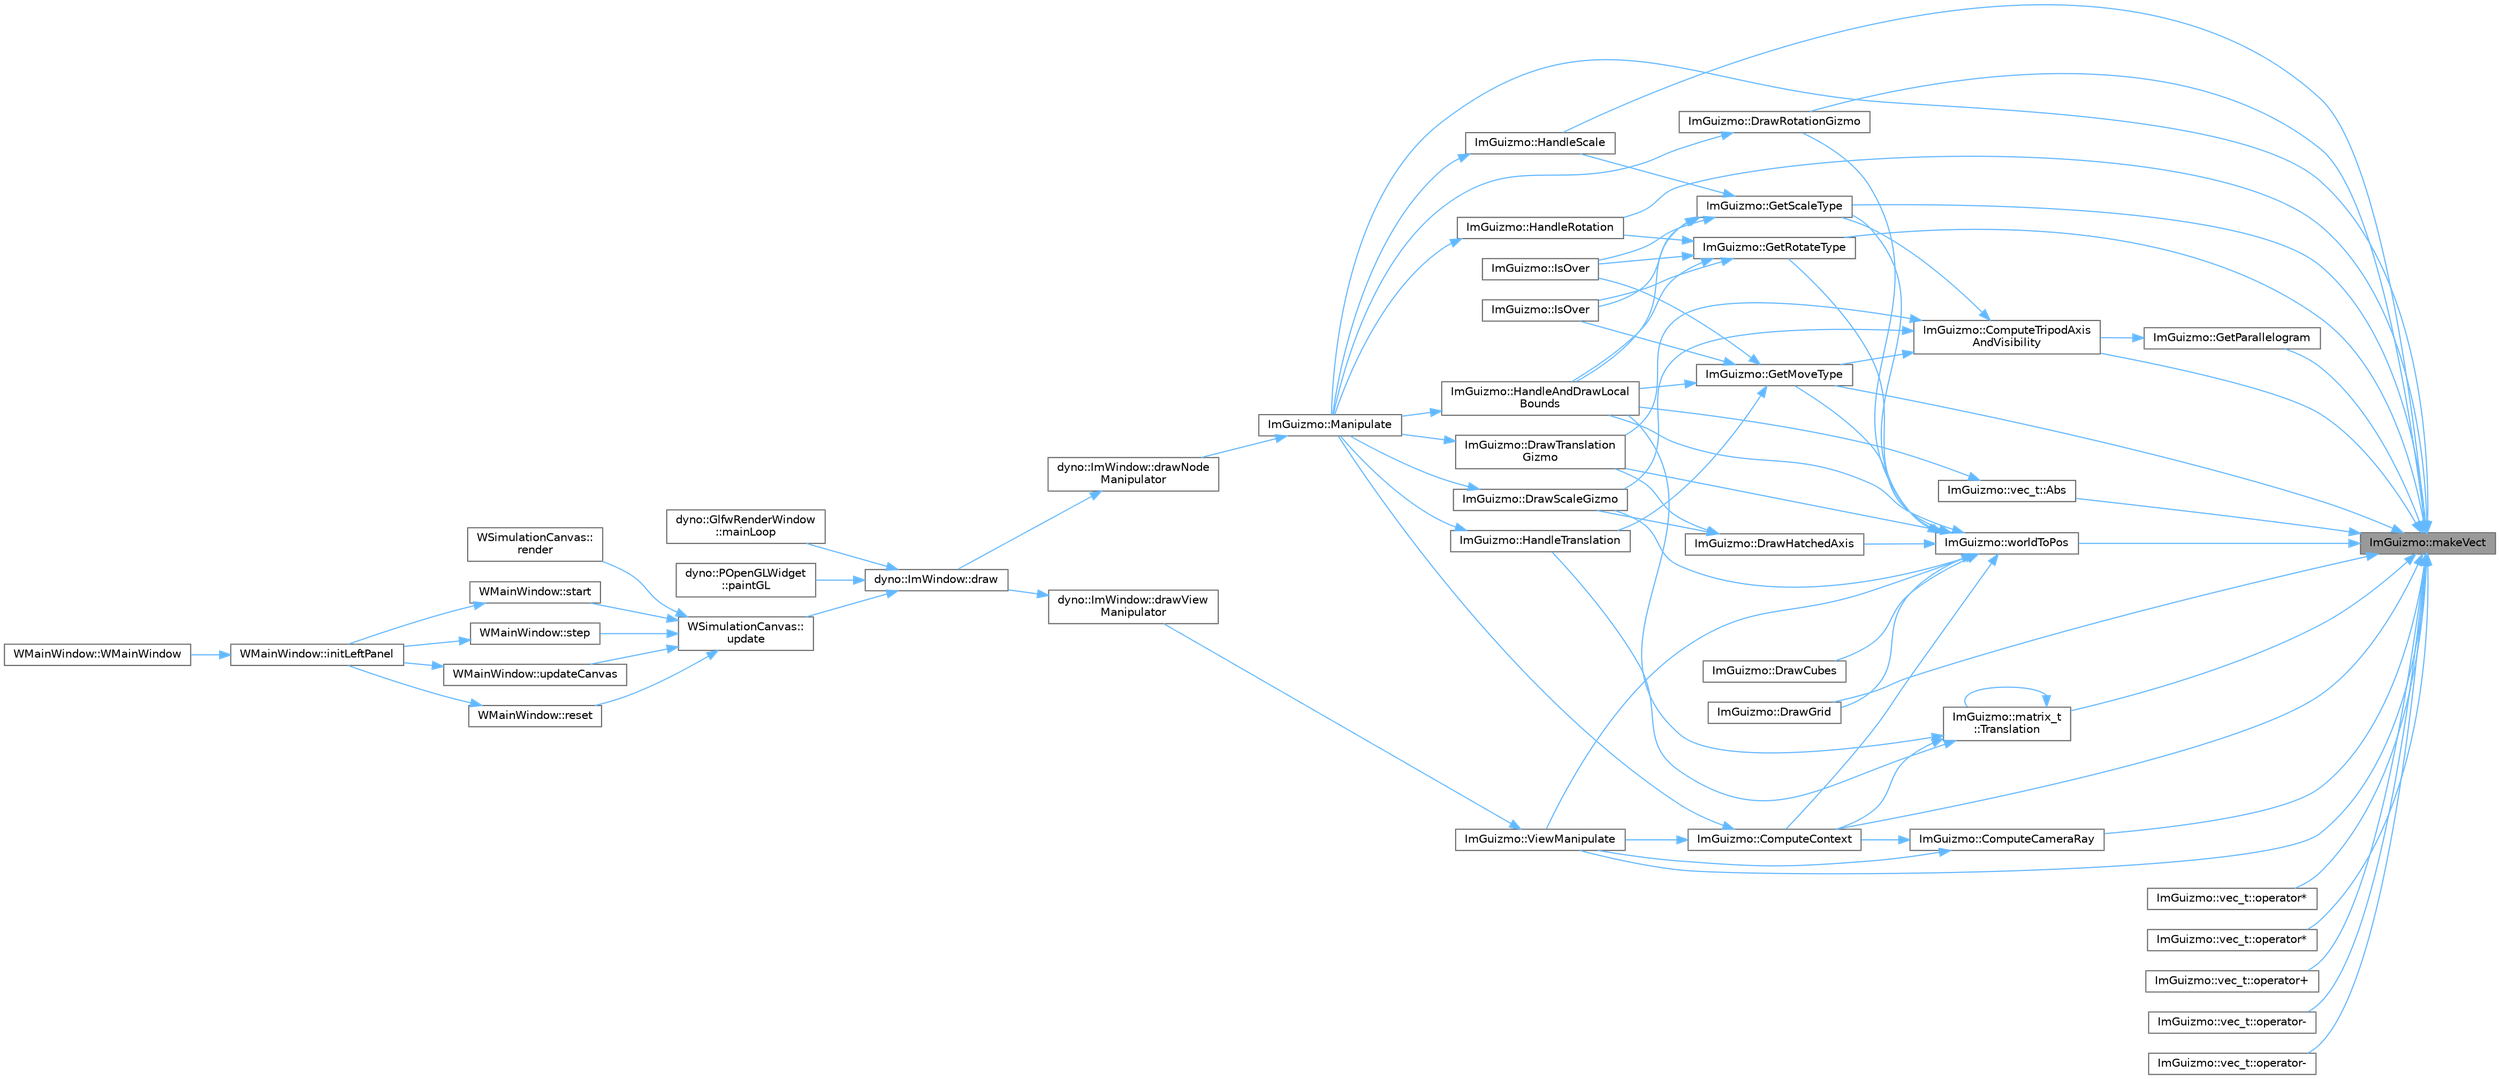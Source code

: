 digraph "ImGuizmo::makeVect"
{
 // LATEX_PDF_SIZE
  bgcolor="transparent";
  edge [fontname=Helvetica,fontsize=10,labelfontname=Helvetica,labelfontsize=10];
  node [fontname=Helvetica,fontsize=10,shape=box,height=0.2,width=0.4];
  rankdir="RL";
  Node1 [id="Node000001",label="ImGuizmo::makeVect",height=0.2,width=0.4,color="gray40", fillcolor="grey60", style="filled", fontcolor="black",tooltip=" "];
  Node1 -> Node2 [id="edge1_Node000001_Node000002",dir="back",color="steelblue1",style="solid",tooltip=" "];
  Node2 [id="Node000002",label="ImGuizmo::vec_t::Abs",height=0.2,width=0.4,color="grey40", fillcolor="white", style="filled",URL="$struct_im_guizmo_1_1vec__t.html#aaf0b9d29ade0ad00d0484d574dcefd64",tooltip=" "];
  Node2 -> Node3 [id="edge2_Node000002_Node000003",dir="back",color="steelblue1",style="solid",tooltip=" "];
  Node3 [id="Node000003",label="ImGuizmo::HandleAndDrawLocal\lBounds",height=0.2,width=0.4,color="grey40", fillcolor="white", style="filled",URL="$namespace_im_guizmo.html#a1f7e4771bc7f0ae1da2706ebc606da08",tooltip=" "];
  Node3 -> Node4 [id="edge3_Node000003_Node000004",dir="back",color="steelblue1",style="solid",tooltip=" "];
  Node4 [id="Node000004",label="ImGuizmo::Manipulate",height=0.2,width=0.4,color="grey40", fillcolor="white", style="filled",URL="$namespace_im_guizmo.html#a35055a3a0899598ad1ef1785d0539175",tooltip=" "];
  Node4 -> Node5 [id="edge4_Node000004_Node000005",dir="back",color="steelblue1",style="solid",tooltip=" "];
  Node5 [id="Node000005",label="dyno::ImWindow::drawNode\lManipulator",height=0.2,width=0.4,color="grey40", fillcolor="white", style="filled",URL="$classdyno_1_1_im_window.html#a5b2a03ba29b741b490e0753b065dbf26",tooltip=" "];
  Node5 -> Node6 [id="edge5_Node000005_Node000006",dir="back",color="steelblue1",style="solid",tooltip=" "];
  Node6 [id="Node000006",label="dyno::ImWindow::draw",height=0.2,width=0.4,color="grey40", fillcolor="white", style="filled",URL="$classdyno_1_1_im_window.html#a5075b54a2c06c5ca3ba633b3388cd836",tooltip=" "];
  Node6 -> Node7 [id="edge6_Node000006_Node000007",dir="back",color="steelblue1",style="solid",tooltip=" "];
  Node7 [id="Node000007",label="dyno::GlfwRenderWindow\l::mainLoop",height=0.2,width=0.4,color="grey40", fillcolor="white", style="filled",URL="$classdyno_1_1_glfw_render_window.html#a3bb103fce2b4642f10773e3c2ca9972d",tooltip=" "];
  Node6 -> Node8 [id="edge7_Node000006_Node000008",dir="back",color="steelblue1",style="solid",tooltip=" "];
  Node8 [id="Node000008",label="dyno::POpenGLWidget\l::paintGL",height=0.2,width=0.4,color="grey40", fillcolor="white", style="filled",URL="$classdyno_1_1_p_open_g_l_widget.html#ac3a49d40cf6bccf88a5b46f18f98ad07",tooltip=" "];
  Node6 -> Node9 [id="edge8_Node000006_Node000009",dir="back",color="steelblue1",style="solid",tooltip=" "];
  Node9 [id="Node000009",label="WSimulationCanvas::\lupdate",height=0.2,width=0.4,color="grey40", fillcolor="white", style="filled",URL="$class_w_simulation_canvas.html#af330bd93a0dc5ced223cf07561b2374d",tooltip=" "];
  Node9 -> Node10 [id="edge9_Node000009_Node000010",dir="back",color="steelblue1",style="solid",tooltip=" "];
  Node10 [id="Node000010",label="WSimulationCanvas::\lrender",height=0.2,width=0.4,color="grey40", fillcolor="white", style="filled",URL="$class_w_simulation_canvas.html#a29b6d8daeef2b20158893b121997420c",tooltip=" "];
  Node9 -> Node11 [id="edge10_Node000009_Node000011",dir="back",color="steelblue1",style="solid",tooltip=" "];
  Node11 [id="Node000011",label="WMainWindow::reset",height=0.2,width=0.4,color="grey40", fillcolor="white", style="filled",URL="$class_w_main_window.html#afb94556b68df6a356fd6998665c82bbc",tooltip=" "];
  Node11 -> Node12 [id="edge11_Node000011_Node000012",dir="back",color="steelblue1",style="solid",tooltip=" "];
  Node12 [id="Node000012",label="WMainWindow::initLeftPanel",height=0.2,width=0.4,color="grey40", fillcolor="white", style="filled",URL="$class_w_main_window.html#ab9eac61256921bae2858f7ce9ad73a4f",tooltip=" "];
  Node12 -> Node13 [id="edge12_Node000012_Node000013",dir="back",color="steelblue1",style="solid",tooltip=" "];
  Node13 [id="Node000013",label="WMainWindow::WMainWindow",height=0.2,width=0.4,color="grey40", fillcolor="white", style="filled",URL="$class_w_main_window.html#ad9432332a2d47efa21104a03bcd1c5fe",tooltip=" "];
  Node9 -> Node14 [id="edge13_Node000009_Node000014",dir="back",color="steelblue1",style="solid",tooltip=" "];
  Node14 [id="Node000014",label="WMainWindow::start",height=0.2,width=0.4,color="grey40", fillcolor="white", style="filled",URL="$class_w_main_window.html#adafeb33ccab943e1d587c9dc64ddae76",tooltip=" "];
  Node14 -> Node12 [id="edge14_Node000014_Node000012",dir="back",color="steelblue1",style="solid",tooltip=" "];
  Node9 -> Node15 [id="edge15_Node000009_Node000015",dir="back",color="steelblue1",style="solid",tooltip=" "];
  Node15 [id="Node000015",label="WMainWindow::step",height=0.2,width=0.4,color="grey40", fillcolor="white", style="filled",URL="$class_w_main_window.html#ae5389adf709fa3230dcf7aa43bf74a01",tooltip=" "];
  Node15 -> Node12 [id="edge16_Node000015_Node000012",dir="back",color="steelblue1",style="solid",tooltip=" "];
  Node9 -> Node16 [id="edge17_Node000009_Node000016",dir="back",color="steelblue1",style="solid",tooltip=" "];
  Node16 [id="Node000016",label="WMainWindow::updateCanvas",height=0.2,width=0.4,color="grey40", fillcolor="white", style="filled",URL="$class_w_main_window.html#a3e995652908583d59f639405372af006",tooltip=" "];
  Node16 -> Node12 [id="edge18_Node000016_Node000012",dir="back",color="steelblue1",style="solid",tooltip=" "];
  Node1 -> Node17 [id="edge19_Node000001_Node000017",dir="back",color="steelblue1",style="solid",tooltip=" "];
  Node17 [id="Node000017",label="ImGuizmo::ComputeCameraRay",height=0.2,width=0.4,color="grey40", fillcolor="white", style="filled",URL="$namespace_im_guizmo.html#a2a49b7afd89c853316c331957562ca35",tooltip=" "];
  Node17 -> Node18 [id="edge20_Node000017_Node000018",dir="back",color="steelblue1",style="solid",tooltip=" "];
  Node18 [id="Node000018",label="ImGuizmo::ComputeContext",height=0.2,width=0.4,color="grey40", fillcolor="white", style="filled",URL="$namespace_im_guizmo.html#ada8d9e037d6a4bb8399093c11f988135",tooltip=" "];
  Node18 -> Node4 [id="edge21_Node000018_Node000004",dir="back",color="steelblue1",style="solid",tooltip=" "];
  Node18 -> Node19 [id="edge22_Node000018_Node000019",dir="back",color="steelblue1",style="solid",tooltip=" "];
  Node19 [id="Node000019",label="ImGuizmo::ViewManipulate",height=0.2,width=0.4,color="grey40", fillcolor="white", style="filled",URL="$namespace_im_guizmo.html#af64cdce1fc039578f1d37873cbb06224",tooltip=" "];
  Node19 -> Node20 [id="edge23_Node000019_Node000020",dir="back",color="steelblue1",style="solid",tooltip=" "];
  Node20 [id="Node000020",label="dyno::ImWindow::drawView\lManipulator",height=0.2,width=0.4,color="grey40", fillcolor="white", style="filled",URL="$classdyno_1_1_im_window.html#a3dfef0ee020cf48269264cbab54e6364",tooltip=" "];
  Node20 -> Node6 [id="edge24_Node000020_Node000006",dir="back",color="steelblue1",style="solid",tooltip=" "];
  Node17 -> Node19 [id="edge25_Node000017_Node000019",dir="back",color="steelblue1",style="solid",tooltip=" "];
  Node1 -> Node18 [id="edge26_Node000001_Node000018",dir="back",color="steelblue1",style="solid",tooltip=" "];
  Node1 -> Node21 [id="edge27_Node000001_Node000021",dir="back",color="steelblue1",style="solid",tooltip=" "];
  Node21 [id="Node000021",label="ImGuizmo::ComputeTripodAxis\lAndVisibility",height=0.2,width=0.4,color="grey40", fillcolor="white", style="filled",URL="$namespace_im_guizmo.html#abf64e5189af3402036c3bc58b91a48df",tooltip=" "];
  Node21 -> Node22 [id="edge28_Node000021_Node000022",dir="back",color="steelblue1",style="solid",tooltip=" "];
  Node22 [id="Node000022",label="ImGuizmo::DrawScaleGizmo",height=0.2,width=0.4,color="grey40", fillcolor="white", style="filled",URL="$namespace_im_guizmo.html#ace349605c5f7bd22341151bf768a99e5",tooltip=" "];
  Node22 -> Node4 [id="edge29_Node000022_Node000004",dir="back",color="steelblue1",style="solid",tooltip=" "];
  Node21 -> Node23 [id="edge30_Node000021_Node000023",dir="back",color="steelblue1",style="solid",tooltip=" "];
  Node23 [id="Node000023",label="ImGuizmo::DrawTranslation\lGizmo",height=0.2,width=0.4,color="grey40", fillcolor="white", style="filled",URL="$namespace_im_guizmo.html#a0fc904f94efeae0d30493d2f6d071793",tooltip=" "];
  Node23 -> Node4 [id="edge31_Node000023_Node000004",dir="back",color="steelblue1",style="solid",tooltip=" "];
  Node21 -> Node24 [id="edge32_Node000021_Node000024",dir="back",color="steelblue1",style="solid",tooltip=" "];
  Node24 [id="Node000024",label="ImGuizmo::GetMoveType",height=0.2,width=0.4,color="grey40", fillcolor="white", style="filled",URL="$namespace_im_guizmo.html#aba5d7634d7362b86019d416dd653ac4a",tooltip=" "];
  Node24 -> Node3 [id="edge33_Node000024_Node000003",dir="back",color="steelblue1",style="solid",tooltip=" "];
  Node24 -> Node25 [id="edge34_Node000024_Node000025",dir="back",color="steelblue1",style="solid",tooltip=" "];
  Node25 [id="Node000025",label="ImGuizmo::HandleTranslation",height=0.2,width=0.4,color="grey40", fillcolor="white", style="filled",URL="$namespace_im_guizmo.html#a740e542a76c41130c8faaa6da10b9ffc",tooltip=" "];
  Node25 -> Node4 [id="edge35_Node000025_Node000004",dir="back",color="steelblue1",style="solid",tooltip=" "];
  Node24 -> Node26 [id="edge36_Node000024_Node000026",dir="back",color="steelblue1",style="solid",tooltip=" "];
  Node26 [id="Node000026",label="ImGuizmo::IsOver",height=0.2,width=0.4,color="grey40", fillcolor="white", style="filled",URL="$namespace_im_guizmo.html#a0a615513a54e6c8f6dc1e2ebe3b42faa",tooltip=" "];
  Node24 -> Node27 [id="edge37_Node000024_Node000027",dir="back",color="steelblue1",style="solid",tooltip=" "];
  Node27 [id="Node000027",label="ImGuizmo::IsOver",height=0.2,width=0.4,color="grey40", fillcolor="white", style="filled",URL="$namespace_im_guizmo.html#ad4c722bb560ea06265fdf08769516395",tooltip=" "];
  Node21 -> Node28 [id="edge38_Node000021_Node000028",dir="back",color="steelblue1",style="solid",tooltip=" "];
  Node28 [id="Node000028",label="ImGuizmo::GetScaleType",height=0.2,width=0.4,color="grey40", fillcolor="white", style="filled",URL="$namespace_im_guizmo.html#a3ede5ee996368759c6cfb2266b5500e1",tooltip=" "];
  Node28 -> Node3 [id="edge39_Node000028_Node000003",dir="back",color="steelblue1",style="solid",tooltip=" "];
  Node28 -> Node29 [id="edge40_Node000028_Node000029",dir="back",color="steelblue1",style="solid",tooltip=" "];
  Node29 [id="Node000029",label="ImGuizmo::HandleScale",height=0.2,width=0.4,color="grey40", fillcolor="white", style="filled",URL="$namespace_im_guizmo.html#a6e20cf1cff4119f99fd98ea3c4f54dab",tooltip=" "];
  Node29 -> Node4 [id="edge41_Node000029_Node000004",dir="back",color="steelblue1",style="solid",tooltip=" "];
  Node28 -> Node26 [id="edge42_Node000028_Node000026",dir="back",color="steelblue1",style="solid",tooltip=" "];
  Node28 -> Node27 [id="edge43_Node000028_Node000027",dir="back",color="steelblue1",style="solid",tooltip=" "];
  Node1 -> Node30 [id="edge44_Node000001_Node000030",dir="back",color="steelblue1",style="solid",tooltip=" "];
  Node30 [id="Node000030",label="ImGuizmo::DrawGrid",height=0.2,width=0.4,color="grey40", fillcolor="white", style="filled",URL="$namespace_im_guizmo.html#abce78c78d3da3207b1549cc1d375f550",tooltip=" "];
  Node1 -> Node31 [id="edge45_Node000001_Node000031",dir="back",color="steelblue1",style="solid",tooltip=" "];
  Node31 [id="Node000031",label="ImGuizmo::DrawRotationGizmo",height=0.2,width=0.4,color="grey40", fillcolor="white", style="filled",URL="$namespace_im_guizmo.html#a19db68ffce5ccda47ce42fecc876baf3",tooltip=" "];
  Node31 -> Node4 [id="edge46_Node000031_Node000004",dir="back",color="steelblue1",style="solid",tooltip=" "];
  Node1 -> Node24 [id="edge47_Node000001_Node000024",dir="back",color="steelblue1",style="solid",tooltip=" "];
  Node1 -> Node32 [id="edge48_Node000001_Node000032",dir="back",color="steelblue1",style="solid",tooltip=" "];
  Node32 [id="Node000032",label="ImGuizmo::GetParallelogram",height=0.2,width=0.4,color="grey40", fillcolor="white", style="filled",URL="$namespace_im_guizmo.html#a6c9d9890fd2ec8a222b526c1f5290e10",tooltip=" "];
  Node32 -> Node21 [id="edge49_Node000032_Node000021",dir="back",color="steelblue1",style="solid",tooltip=" "];
  Node1 -> Node33 [id="edge50_Node000001_Node000033",dir="back",color="steelblue1",style="solid",tooltip=" "];
  Node33 [id="Node000033",label="ImGuizmo::GetRotateType",height=0.2,width=0.4,color="grey40", fillcolor="white", style="filled",URL="$namespace_im_guizmo.html#aa495de8d3d96d5bd545488d1c5515c74",tooltip=" "];
  Node33 -> Node3 [id="edge51_Node000033_Node000003",dir="back",color="steelblue1",style="solid",tooltip=" "];
  Node33 -> Node34 [id="edge52_Node000033_Node000034",dir="back",color="steelblue1",style="solid",tooltip=" "];
  Node34 [id="Node000034",label="ImGuizmo::HandleRotation",height=0.2,width=0.4,color="grey40", fillcolor="white", style="filled",URL="$namespace_im_guizmo.html#a924cccc1ff201278f3d290fe718cc6da",tooltip=" "];
  Node34 -> Node4 [id="edge53_Node000034_Node000004",dir="back",color="steelblue1",style="solid",tooltip=" "];
  Node33 -> Node26 [id="edge54_Node000033_Node000026",dir="back",color="steelblue1",style="solid",tooltip=" "];
  Node33 -> Node27 [id="edge55_Node000033_Node000027",dir="back",color="steelblue1",style="solid",tooltip=" "];
  Node1 -> Node28 [id="edge56_Node000001_Node000028",dir="back",color="steelblue1",style="solid",tooltip=" "];
  Node1 -> Node34 [id="edge57_Node000001_Node000034",dir="back",color="steelblue1",style="solid",tooltip=" "];
  Node1 -> Node29 [id="edge58_Node000001_Node000029",dir="back",color="steelblue1",style="solid",tooltip=" "];
  Node1 -> Node4 [id="edge59_Node000001_Node000004",dir="back",color="steelblue1",style="solid",tooltip=" "];
  Node1 -> Node35 [id="edge60_Node000001_Node000035",dir="back",color="steelblue1",style="solid",tooltip=" "];
  Node35 [id="Node000035",label="ImGuizmo::vec_t::operator*",height=0.2,width=0.4,color="grey40", fillcolor="white", style="filled",URL="$struct_im_guizmo_1_1vec__t.html#a3d696b5cf6f568fca9558ce37740487b",tooltip=" "];
  Node1 -> Node36 [id="edge61_Node000001_Node000036",dir="back",color="steelblue1",style="solid",tooltip=" "];
  Node36 [id="Node000036",label="ImGuizmo::vec_t::operator*",height=0.2,width=0.4,color="grey40", fillcolor="white", style="filled",URL="$struct_im_guizmo_1_1vec__t.html#adc92211aff053c53d71a9ce2ace3efa8",tooltip=" "];
  Node1 -> Node37 [id="edge62_Node000001_Node000037",dir="back",color="steelblue1",style="solid",tooltip=" "];
  Node37 [id="Node000037",label="ImGuizmo::vec_t::operator+",height=0.2,width=0.4,color="grey40", fillcolor="white", style="filled",URL="$struct_im_guizmo_1_1vec__t.html#a1b1ebbdfdf43ade5e632bc8f9ae2e828",tooltip=" "];
  Node1 -> Node38 [id="edge63_Node000001_Node000038",dir="back",color="steelblue1",style="solid",tooltip=" "];
  Node38 [id="Node000038",label="ImGuizmo::vec_t::operator-",height=0.2,width=0.4,color="grey40", fillcolor="white", style="filled",URL="$struct_im_guizmo_1_1vec__t.html#aaadee9d902183eaf62ad5f40c9be840b",tooltip=" "];
  Node1 -> Node39 [id="edge64_Node000001_Node000039",dir="back",color="steelblue1",style="solid",tooltip=" "];
  Node39 [id="Node000039",label="ImGuizmo::vec_t::operator-",height=0.2,width=0.4,color="grey40", fillcolor="white", style="filled",URL="$struct_im_guizmo_1_1vec__t.html#adc0b20ff5caaa0fe454ae56e7a814c5f",tooltip=" "];
  Node1 -> Node40 [id="edge65_Node000001_Node000040",dir="back",color="steelblue1",style="solid",tooltip=" "];
  Node40 [id="Node000040",label="ImGuizmo::matrix_t\l::Translation",height=0.2,width=0.4,color="grey40", fillcolor="white", style="filled",URL="$struct_im_guizmo_1_1matrix__t.html#a1a91d7a06f60933bc28ff9151c77f551",tooltip=" "];
  Node40 -> Node18 [id="edge66_Node000040_Node000018",dir="back",color="steelblue1",style="solid",tooltip=" "];
  Node40 -> Node3 [id="edge67_Node000040_Node000003",dir="back",color="steelblue1",style="solid",tooltip=" "];
  Node40 -> Node25 [id="edge68_Node000040_Node000025",dir="back",color="steelblue1",style="solid",tooltip=" "];
  Node40 -> Node40 [id="edge69_Node000040_Node000040",dir="back",color="steelblue1",style="solid",tooltip=" "];
  Node1 -> Node19 [id="edge70_Node000001_Node000019",dir="back",color="steelblue1",style="solid",tooltip=" "];
  Node1 -> Node41 [id="edge71_Node000001_Node000041",dir="back",color="steelblue1",style="solid",tooltip=" "];
  Node41 [id="Node000041",label="ImGuizmo::worldToPos",height=0.2,width=0.4,color="grey40", fillcolor="white", style="filled",URL="$namespace_im_guizmo.html#abb3202afd314281c19295b1ba03f9665",tooltip=" "];
  Node41 -> Node18 [id="edge72_Node000041_Node000018",dir="back",color="steelblue1",style="solid",tooltip=" "];
  Node41 -> Node42 [id="edge73_Node000041_Node000042",dir="back",color="steelblue1",style="solid",tooltip=" "];
  Node42 [id="Node000042",label="ImGuizmo::DrawCubes",height=0.2,width=0.4,color="grey40", fillcolor="white", style="filled",URL="$namespace_im_guizmo.html#aac60bdbd7ba832d0edc12bf7175dd8bc",tooltip=" "];
  Node41 -> Node30 [id="edge74_Node000041_Node000030",dir="back",color="steelblue1",style="solid",tooltip=" "];
  Node41 -> Node43 [id="edge75_Node000041_Node000043",dir="back",color="steelblue1",style="solid",tooltip=" "];
  Node43 [id="Node000043",label="ImGuizmo::DrawHatchedAxis",height=0.2,width=0.4,color="grey40", fillcolor="white", style="filled",URL="$namespace_im_guizmo.html#aac9c9eab06e6f72be4ef405d800ac48d",tooltip=" "];
  Node43 -> Node22 [id="edge76_Node000043_Node000022",dir="back",color="steelblue1",style="solid",tooltip=" "];
  Node43 -> Node23 [id="edge77_Node000043_Node000023",dir="back",color="steelblue1",style="solid",tooltip=" "];
  Node41 -> Node31 [id="edge78_Node000041_Node000031",dir="back",color="steelblue1",style="solid",tooltip=" "];
  Node41 -> Node22 [id="edge79_Node000041_Node000022",dir="back",color="steelblue1",style="solid",tooltip=" "];
  Node41 -> Node23 [id="edge80_Node000041_Node000023",dir="back",color="steelblue1",style="solid",tooltip=" "];
  Node41 -> Node24 [id="edge81_Node000041_Node000024",dir="back",color="steelblue1",style="solid",tooltip=" "];
  Node41 -> Node33 [id="edge82_Node000041_Node000033",dir="back",color="steelblue1",style="solid",tooltip=" "];
  Node41 -> Node28 [id="edge83_Node000041_Node000028",dir="back",color="steelblue1",style="solid",tooltip=" "];
  Node41 -> Node3 [id="edge84_Node000041_Node000003",dir="back",color="steelblue1",style="solid",tooltip=" "];
  Node41 -> Node19 [id="edge85_Node000041_Node000019",dir="back",color="steelblue1",style="solid",tooltip=" "];
}
